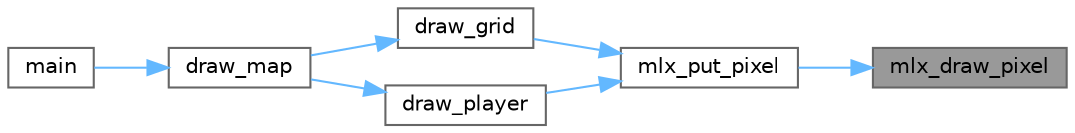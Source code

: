 digraph "mlx_draw_pixel"
{
 // INTERACTIVE_SVG=YES
 // LATEX_PDF_SIZE
  bgcolor="transparent";
  edge [fontname=Helvetica,fontsize=10,labelfontname=Helvetica,labelfontsize=10];
  node [fontname=Helvetica,fontsize=10,shape=box,height=0.2,width=0.4];
  rankdir="RL";
  Node1 [label="mlx_draw_pixel",height=0.2,width=0.4,color="gray40", fillcolor="grey60", style="filled", fontcolor="black",tooltip=" "];
  Node1 -> Node2 [dir="back",color="steelblue1",style="solid"];
  Node2 [label="mlx_put_pixel",height=0.2,width=0.4,color="grey40", fillcolor="white", style="filled",URL="$mlx__put__pixel_8c.html#a78f7c8664a6b71d4265dbcf4962ba9d4",tooltip=" "];
  Node2 -> Node3 [dir="back",color="steelblue1",style="solid"];
  Node3 [label="draw_grid",height=0.2,width=0.4,color="grey40", fillcolor="white", style="filled",URL="$draw__map_8c.html#a0784778679c1d1e56629e11ff8e33c16",tooltip=" "];
  Node3 -> Node4 [dir="back",color="steelblue1",style="solid"];
  Node4 [label="draw_map",height=0.2,width=0.4,color="grey40", fillcolor="white", style="filled",URL="$draw__map_8c.html#a1dd6a7f325ca5e8aafa0fe462209b4bb",tooltip=" "];
  Node4 -> Node5 [dir="back",color="steelblue1",style="solid"];
  Node5 [label="main",height=0.2,width=0.4,color="grey40", fillcolor="white", style="filled",URL="$main_8c.html#a3c04138a5bfe5d72780bb7e82a18e627",tooltip=" "];
  Node2 -> Node6 [dir="back",color="steelblue1",style="solid"];
  Node6 [label="draw_player",height=0.2,width=0.4,color="grey40", fillcolor="white", style="filled",URL="$draw__map_8c.html#a4870a2eab5a5ceb34b6085f67f1e2998",tooltip=" "];
  Node6 -> Node4 [dir="back",color="steelblue1",style="solid"];
}
